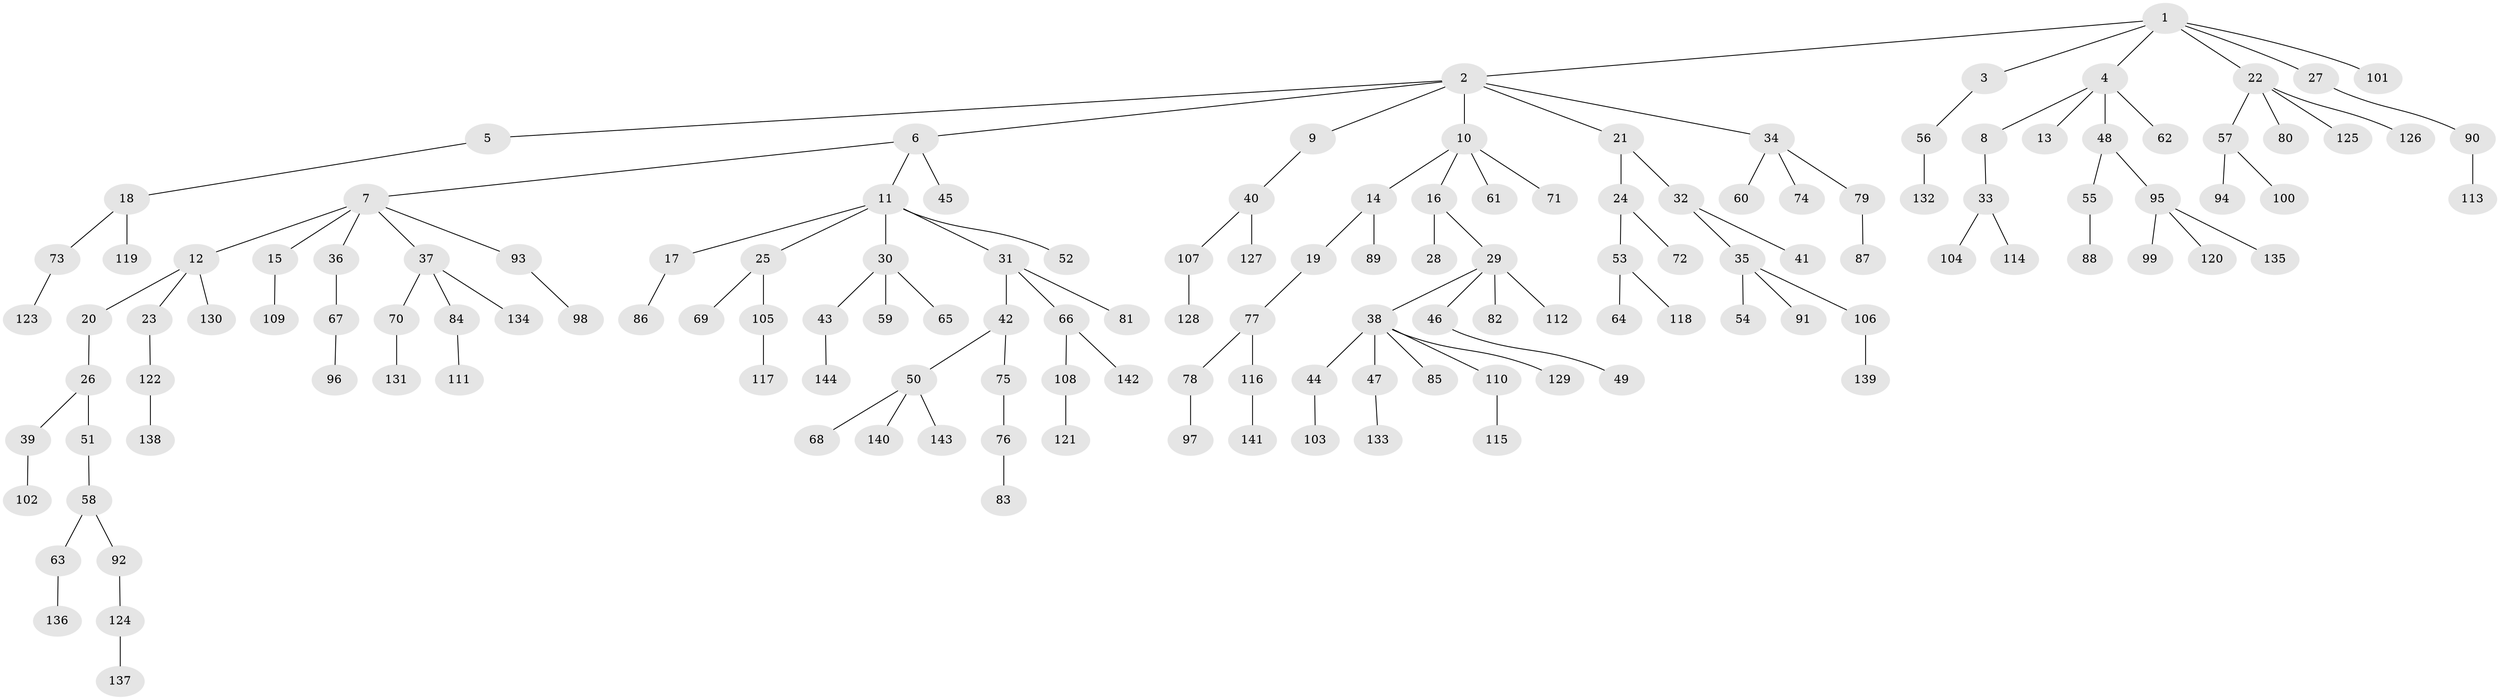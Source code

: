 // coarse degree distribution, {2: 0.2558139534883721, 4: 0.023255813953488372, 1: 0.686046511627907, 5: 0.011627906976744186, 33: 0.011627906976744186, 21: 0.011627906976744186}
// Generated by graph-tools (version 1.1) at 2025/56/03/04/25 21:56:15]
// undirected, 144 vertices, 143 edges
graph export_dot {
graph [start="1"]
  node [color=gray90,style=filled];
  1;
  2;
  3;
  4;
  5;
  6;
  7;
  8;
  9;
  10;
  11;
  12;
  13;
  14;
  15;
  16;
  17;
  18;
  19;
  20;
  21;
  22;
  23;
  24;
  25;
  26;
  27;
  28;
  29;
  30;
  31;
  32;
  33;
  34;
  35;
  36;
  37;
  38;
  39;
  40;
  41;
  42;
  43;
  44;
  45;
  46;
  47;
  48;
  49;
  50;
  51;
  52;
  53;
  54;
  55;
  56;
  57;
  58;
  59;
  60;
  61;
  62;
  63;
  64;
  65;
  66;
  67;
  68;
  69;
  70;
  71;
  72;
  73;
  74;
  75;
  76;
  77;
  78;
  79;
  80;
  81;
  82;
  83;
  84;
  85;
  86;
  87;
  88;
  89;
  90;
  91;
  92;
  93;
  94;
  95;
  96;
  97;
  98;
  99;
  100;
  101;
  102;
  103;
  104;
  105;
  106;
  107;
  108;
  109;
  110;
  111;
  112;
  113;
  114;
  115;
  116;
  117;
  118;
  119;
  120;
  121;
  122;
  123;
  124;
  125;
  126;
  127;
  128;
  129;
  130;
  131;
  132;
  133;
  134;
  135;
  136;
  137;
  138;
  139;
  140;
  141;
  142;
  143;
  144;
  1 -- 2;
  1 -- 3;
  1 -- 4;
  1 -- 22;
  1 -- 27;
  1 -- 101;
  2 -- 5;
  2 -- 6;
  2 -- 9;
  2 -- 10;
  2 -- 21;
  2 -- 34;
  3 -- 56;
  4 -- 8;
  4 -- 13;
  4 -- 48;
  4 -- 62;
  5 -- 18;
  6 -- 7;
  6 -- 11;
  6 -- 45;
  7 -- 12;
  7 -- 15;
  7 -- 36;
  7 -- 37;
  7 -- 93;
  8 -- 33;
  9 -- 40;
  10 -- 14;
  10 -- 16;
  10 -- 61;
  10 -- 71;
  11 -- 17;
  11 -- 25;
  11 -- 30;
  11 -- 31;
  11 -- 52;
  12 -- 20;
  12 -- 23;
  12 -- 130;
  14 -- 19;
  14 -- 89;
  15 -- 109;
  16 -- 28;
  16 -- 29;
  17 -- 86;
  18 -- 73;
  18 -- 119;
  19 -- 77;
  20 -- 26;
  21 -- 24;
  21 -- 32;
  22 -- 57;
  22 -- 80;
  22 -- 125;
  22 -- 126;
  23 -- 122;
  24 -- 53;
  24 -- 72;
  25 -- 69;
  25 -- 105;
  26 -- 39;
  26 -- 51;
  27 -- 90;
  29 -- 38;
  29 -- 46;
  29 -- 82;
  29 -- 112;
  30 -- 43;
  30 -- 59;
  30 -- 65;
  31 -- 42;
  31 -- 66;
  31 -- 81;
  32 -- 35;
  32 -- 41;
  33 -- 104;
  33 -- 114;
  34 -- 60;
  34 -- 74;
  34 -- 79;
  35 -- 54;
  35 -- 91;
  35 -- 106;
  36 -- 67;
  37 -- 70;
  37 -- 84;
  37 -- 134;
  38 -- 44;
  38 -- 47;
  38 -- 85;
  38 -- 110;
  38 -- 129;
  39 -- 102;
  40 -- 107;
  40 -- 127;
  42 -- 50;
  42 -- 75;
  43 -- 144;
  44 -- 103;
  46 -- 49;
  47 -- 133;
  48 -- 55;
  48 -- 95;
  50 -- 68;
  50 -- 140;
  50 -- 143;
  51 -- 58;
  53 -- 64;
  53 -- 118;
  55 -- 88;
  56 -- 132;
  57 -- 94;
  57 -- 100;
  58 -- 63;
  58 -- 92;
  63 -- 136;
  66 -- 108;
  66 -- 142;
  67 -- 96;
  70 -- 131;
  73 -- 123;
  75 -- 76;
  76 -- 83;
  77 -- 78;
  77 -- 116;
  78 -- 97;
  79 -- 87;
  84 -- 111;
  90 -- 113;
  92 -- 124;
  93 -- 98;
  95 -- 99;
  95 -- 120;
  95 -- 135;
  105 -- 117;
  106 -- 139;
  107 -- 128;
  108 -- 121;
  110 -- 115;
  116 -- 141;
  122 -- 138;
  124 -- 137;
}
